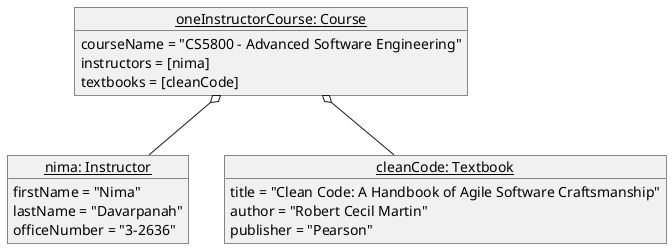 @startuml

object "<u>nima: Instructor</u>" as instructor
object "<u>cleanCode: Textbook</u>" as textbook
object "<u>oneInstructorCourse: Course</u>" as course

course  o--  instructor
course  o--  textbook

object  instructor{
    firstName = "Nima"
    lastName = "Davarpanah"
    officeNumber = "3-2636"
}

object textbook {
    title = "Clean Code: A Handbook of Agile Software Craftsmanship"
    author = "Robert Cecil Martin"
    publisher = "Pearson"
}

object course {
    courseName = "CS5800 - Advanced Software Engineering"
    instructors = [nima]
    textbooks = [cleanCode]
}

@enduml
